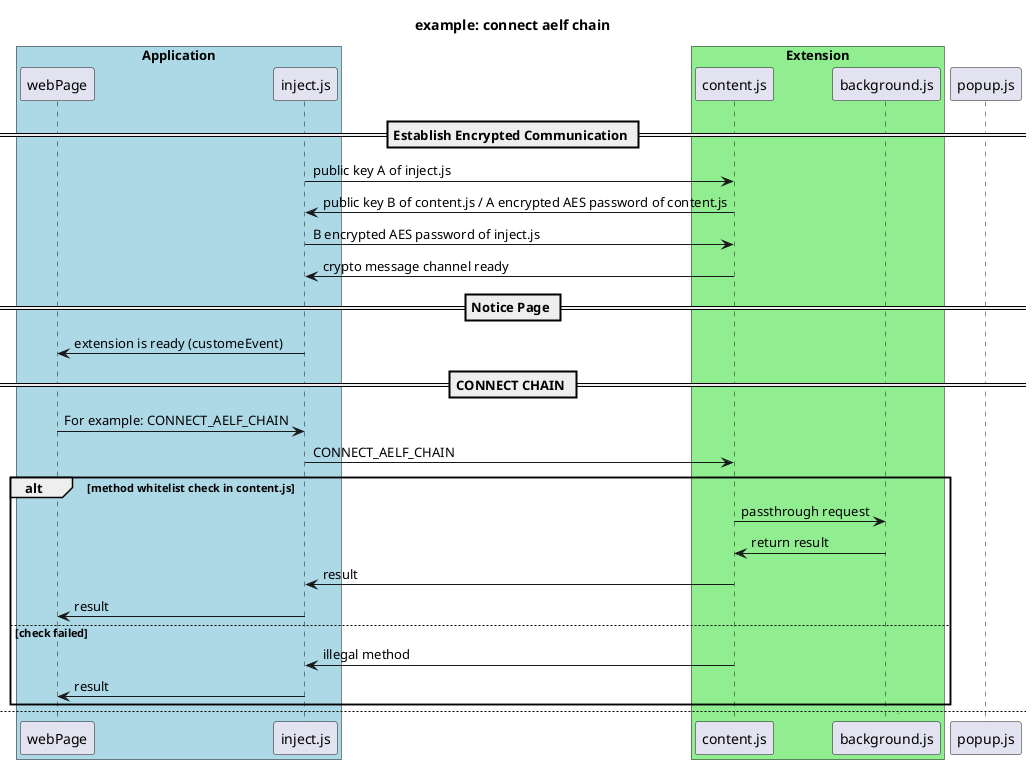 @startuml

title example: connect aelf chain

box "Application" #LightBlue
participant webPage
participant inject.js
end box

box "Extension" #LightGreen
participant content.js
participant background.js
end box

== Establish Encrypted Communication ==

inject.js -> content.js : public key A of inject.js
content.js -> inject.js : public key B of content.js / A encrypted AES password of content.js
inject.js -> content.js : B encrypted AES password of inject.js
content.js -> inject.js : crypto message channel ready

== Notice Page ==

inject.js -> webPage : extension is ready (customeEvent)

== CONNECT CHAIN ==

webPage -> inject.js : For example: CONNECT_AELF_CHAIN
' activate webPage
' activate inject.js

inject.js -> content.js : CONNECT_AELF_CHAIN
alt method whitelist check in content.js
content.js -> background.js : passthrough request
background.js -> content.js : return result
content.js -> inject.js : result
inject.js -> webPage : result
else check failed
content.js -> inject.js : illegal method
inject.js -> webPage : result
end

newpage

popup.js -> background.js

@enduml